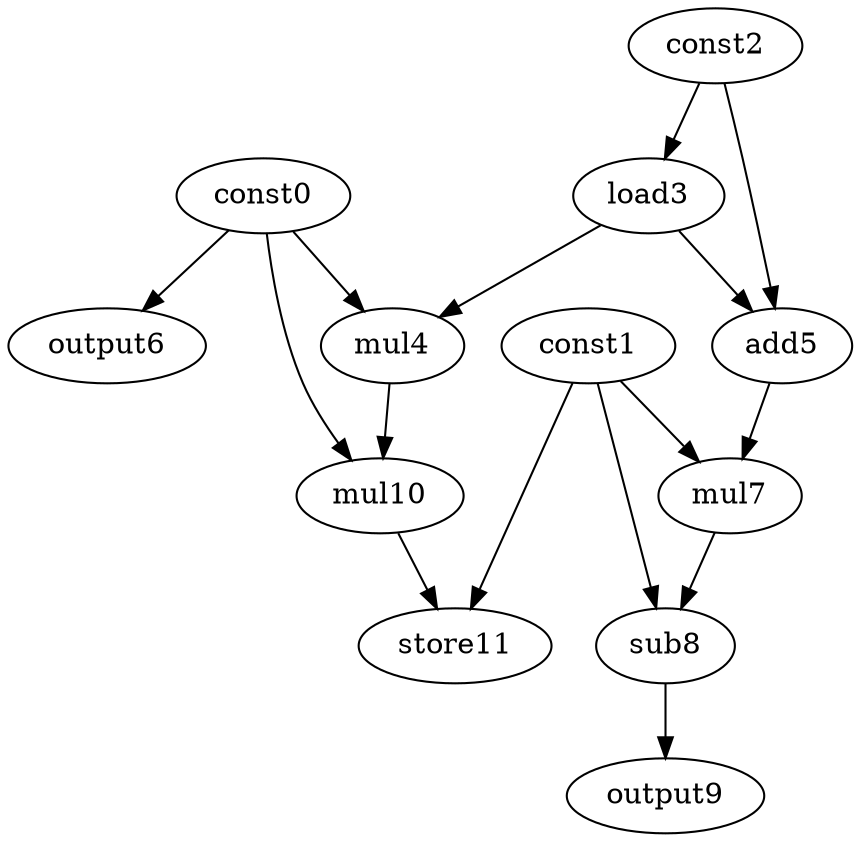 digraph G { 
const0[opcode=const]; 
const1[opcode=const]; 
const2[opcode=const]; 
load3[opcode=load]; 
mul4[opcode=mul]; 
add5[opcode=add]; 
output6[opcode=output]; 
mul7[opcode=mul]; 
sub8[opcode=sub]; 
output9[opcode=output]; 
mul10[opcode=mul]; 
store11[opcode=store]; 
const2->load3[operand=0];
const0->output6[operand=0];
const0->mul4[operand=0];
load3->mul4[operand=1];
const2->add5[operand=0];
load3->add5[operand=1];
const1->mul7[operand=0];
add5->mul7[operand=1];
const0->mul10[operand=0];
mul4->mul10[operand=1];
mul7->sub8[operand=0];
const1->sub8[operand=1];
const1->store11[operand=0];
mul10->store11[operand=1];
sub8->output9[operand=0];
}
